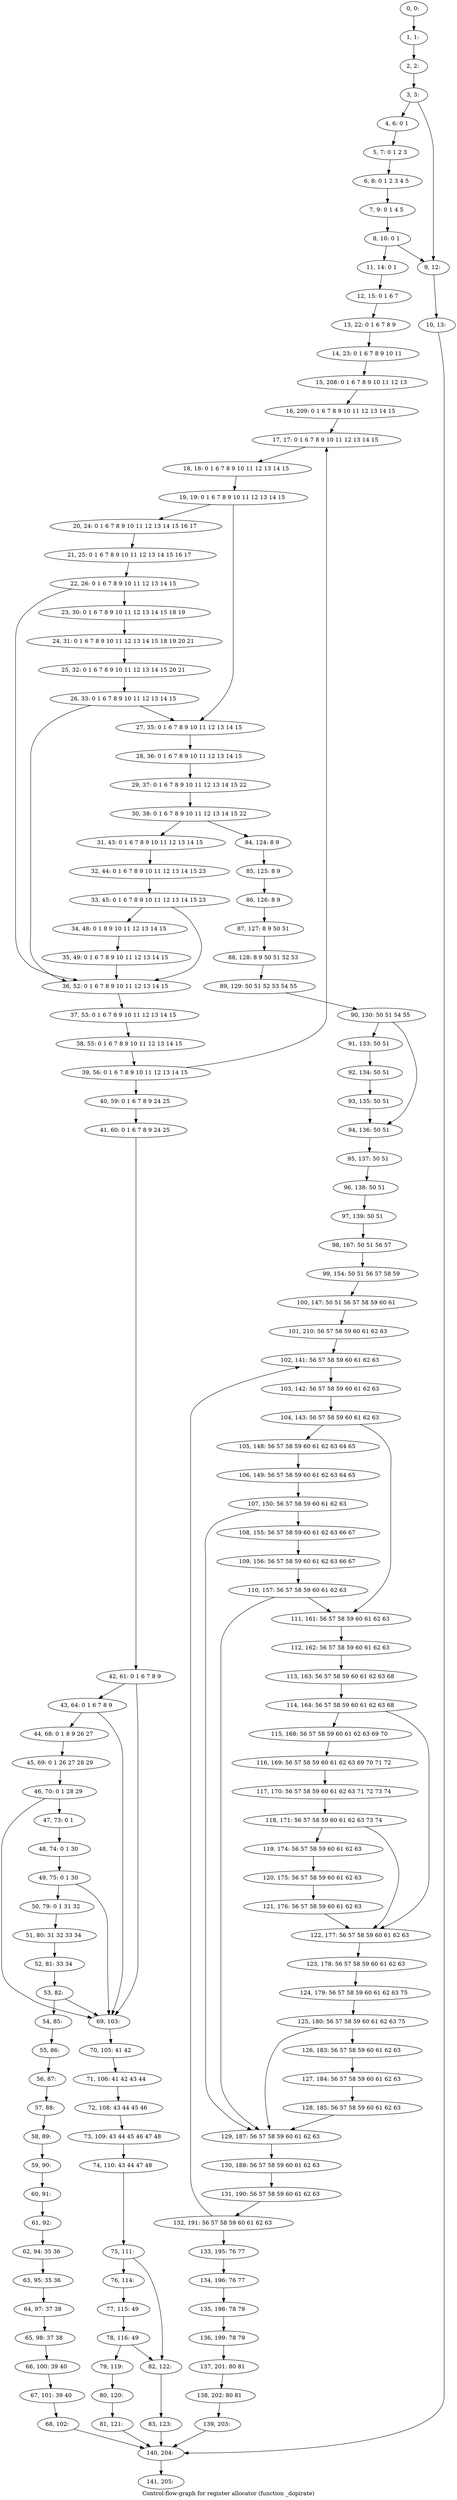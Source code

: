 digraph G {
graph [label="Control-flow-graph for register allocator (function _dopirate)"]
0[label="0, 0: "];
1[label="1, 1: "];
2[label="2, 2: "];
3[label="3, 3: "];
4[label="4, 6: 0 1 "];
5[label="5, 7: 0 1 2 3 "];
6[label="6, 8: 0 1 2 3 4 5 "];
7[label="7, 9: 0 1 4 5 "];
8[label="8, 10: 0 1 "];
9[label="9, 12: "];
10[label="10, 13: "];
11[label="11, 14: 0 1 "];
12[label="12, 15: 0 1 6 7 "];
13[label="13, 22: 0 1 6 7 8 9 "];
14[label="14, 23: 0 1 6 7 8 9 10 11 "];
15[label="15, 208: 0 1 6 7 8 9 10 11 12 13 "];
16[label="16, 209: 0 1 6 7 8 9 10 11 12 13 14 15 "];
17[label="17, 17: 0 1 6 7 8 9 10 11 12 13 14 15 "];
18[label="18, 18: 0 1 6 7 8 9 10 11 12 13 14 15 "];
19[label="19, 19: 0 1 6 7 8 9 10 11 12 13 14 15 "];
20[label="20, 24: 0 1 6 7 8 9 10 11 12 13 14 15 16 17 "];
21[label="21, 25: 0 1 6 7 8 9 10 11 12 13 14 15 16 17 "];
22[label="22, 26: 0 1 6 7 8 9 10 11 12 13 14 15 "];
23[label="23, 30: 0 1 6 7 8 9 10 11 12 13 14 15 18 19 "];
24[label="24, 31: 0 1 6 7 8 9 10 11 12 13 14 15 18 19 20 21 "];
25[label="25, 32: 0 1 6 7 8 9 10 11 12 13 14 15 20 21 "];
26[label="26, 33: 0 1 6 7 8 9 10 11 12 13 14 15 "];
27[label="27, 35: 0 1 6 7 8 9 10 11 12 13 14 15 "];
28[label="28, 36: 0 1 6 7 8 9 10 11 12 13 14 15 "];
29[label="29, 37: 0 1 6 7 8 9 10 11 12 13 14 15 22 "];
30[label="30, 38: 0 1 6 7 8 9 10 11 12 13 14 15 22 "];
31[label="31, 43: 0 1 6 7 8 9 10 11 12 13 14 15 "];
32[label="32, 44: 0 1 6 7 8 9 10 11 12 13 14 15 23 "];
33[label="33, 45: 0 1 6 7 8 9 10 11 12 13 14 15 23 "];
34[label="34, 48: 0 1 8 9 10 11 12 13 14 15 "];
35[label="35, 49: 0 1 6 7 8 9 10 11 12 13 14 15 "];
36[label="36, 52: 0 1 6 7 8 9 10 11 12 13 14 15 "];
37[label="37, 53: 0 1 6 7 8 9 10 11 12 13 14 15 "];
38[label="38, 55: 0 1 6 7 8 9 10 11 12 13 14 15 "];
39[label="39, 56: 0 1 6 7 8 9 10 11 12 13 14 15 "];
40[label="40, 59: 0 1 6 7 8 9 24 25 "];
41[label="41, 60: 0 1 6 7 8 9 24 25 "];
42[label="42, 61: 0 1 6 7 8 9 "];
43[label="43, 64: 0 1 6 7 8 9 "];
44[label="44, 68: 0 1 8 9 26 27 "];
45[label="45, 69: 0 1 26 27 28 29 "];
46[label="46, 70: 0 1 28 29 "];
47[label="47, 73: 0 1 "];
48[label="48, 74: 0 1 30 "];
49[label="49, 75: 0 1 30 "];
50[label="50, 79: 0 1 31 32 "];
51[label="51, 80: 31 32 33 34 "];
52[label="52, 81: 33 34 "];
53[label="53, 82: "];
54[label="54, 85: "];
55[label="55, 86: "];
56[label="56, 87: "];
57[label="57, 88: "];
58[label="58, 89: "];
59[label="59, 90: "];
60[label="60, 91: "];
61[label="61, 92: "];
62[label="62, 94: 35 36 "];
63[label="63, 95: 35 36 "];
64[label="64, 97: 37 38 "];
65[label="65, 98: 37 38 "];
66[label="66, 100: 39 40 "];
67[label="67, 101: 39 40 "];
68[label="68, 102: "];
69[label="69, 103: "];
70[label="70, 105: 41 42 "];
71[label="71, 106: 41 42 43 44 "];
72[label="72, 108: 43 44 45 46 "];
73[label="73, 109: 43 44 45 46 47 48 "];
74[label="74, 110: 43 44 47 48 "];
75[label="75, 111: "];
76[label="76, 114: "];
77[label="77, 115: 49 "];
78[label="78, 116: 49 "];
79[label="79, 119: "];
80[label="80, 120: "];
81[label="81, 121: "];
82[label="82, 122: "];
83[label="83, 123: "];
84[label="84, 124: 8 9 "];
85[label="85, 125: 8 9 "];
86[label="86, 126: 8 9 "];
87[label="87, 127: 8 9 50 51 "];
88[label="88, 128: 8 9 50 51 52 53 "];
89[label="89, 129: 50 51 52 53 54 55 "];
90[label="90, 130: 50 51 54 55 "];
91[label="91, 133: 50 51 "];
92[label="92, 134: 50 51 "];
93[label="93, 135: 50 51 "];
94[label="94, 136: 50 51 "];
95[label="95, 137: 50 51 "];
96[label="96, 138: 50 51 "];
97[label="97, 139: 50 51 "];
98[label="98, 167: 50 51 56 57 "];
99[label="99, 154: 50 51 56 57 58 59 "];
100[label="100, 147: 50 51 56 57 58 59 60 61 "];
101[label="101, 210: 56 57 58 59 60 61 62 63 "];
102[label="102, 141: 56 57 58 59 60 61 62 63 "];
103[label="103, 142: 56 57 58 59 60 61 62 63 "];
104[label="104, 143: 56 57 58 59 60 61 62 63 "];
105[label="105, 148: 56 57 58 59 60 61 62 63 64 65 "];
106[label="106, 149: 56 57 58 59 60 61 62 63 64 65 "];
107[label="107, 150: 56 57 58 59 60 61 62 63 "];
108[label="108, 155: 56 57 58 59 60 61 62 63 66 67 "];
109[label="109, 156: 56 57 58 59 60 61 62 63 66 67 "];
110[label="110, 157: 56 57 58 59 60 61 62 63 "];
111[label="111, 161: 56 57 58 59 60 61 62 63 "];
112[label="112, 162: 56 57 58 59 60 61 62 63 "];
113[label="113, 163: 56 57 58 59 60 61 62 63 68 "];
114[label="114, 164: 56 57 58 59 60 61 62 63 68 "];
115[label="115, 168: 56 57 58 59 60 61 62 63 69 70 "];
116[label="116, 169: 56 57 58 59 60 61 62 63 69 70 71 72 "];
117[label="117, 170: 56 57 58 59 60 61 62 63 71 72 73 74 "];
118[label="118, 171: 56 57 58 59 60 61 62 63 73 74 "];
119[label="119, 174: 56 57 58 59 60 61 62 63 "];
120[label="120, 175: 56 57 58 59 60 61 62 63 "];
121[label="121, 176: 56 57 58 59 60 61 62 63 "];
122[label="122, 177: 56 57 58 59 60 61 62 63 "];
123[label="123, 178: 56 57 58 59 60 61 62 63 "];
124[label="124, 179: 56 57 58 59 60 61 62 63 75 "];
125[label="125, 180: 56 57 58 59 60 61 62 63 75 "];
126[label="126, 183: 56 57 58 59 60 61 62 63 "];
127[label="127, 184: 56 57 58 59 60 61 62 63 "];
128[label="128, 185: 56 57 58 59 60 61 62 63 "];
129[label="129, 187: 56 57 58 59 60 61 62 63 "];
130[label="130, 188: 56 57 58 59 60 61 62 63 "];
131[label="131, 190: 56 57 58 59 60 61 62 63 "];
132[label="132, 191: 56 57 58 59 60 61 62 63 "];
133[label="133, 195: 76 77 "];
134[label="134, 196: 76 77 "];
135[label="135, 198: 78 79 "];
136[label="136, 199: 78 79 "];
137[label="137, 201: 80 81 "];
138[label="138, 202: 80 81 "];
139[label="139, 203: "];
140[label="140, 204: "];
141[label="141, 205: "];
0->1 ;
1->2 ;
2->3 ;
3->4 ;
3->9 ;
4->5 ;
5->6 ;
6->7 ;
7->8 ;
8->9 ;
8->11 ;
9->10 ;
10->140 ;
11->12 ;
12->13 ;
13->14 ;
14->15 ;
15->16 ;
16->17 ;
17->18 ;
18->19 ;
19->20 ;
19->27 ;
20->21 ;
21->22 ;
22->23 ;
22->36 ;
23->24 ;
24->25 ;
25->26 ;
26->27 ;
26->36 ;
27->28 ;
28->29 ;
29->30 ;
30->31 ;
30->84 ;
31->32 ;
32->33 ;
33->34 ;
33->36 ;
34->35 ;
35->36 ;
36->37 ;
37->38 ;
38->39 ;
39->40 ;
39->17 ;
40->41 ;
41->42 ;
42->43 ;
42->69 ;
43->44 ;
43->69 ;
44->45 ;
45->46 ;
46->47 ;
46->69 ;
47->48 ;
48->49 ;
49->50 ;
49->69 ;
50->51 ;
51->52 ;
52->53 ;
53->54 ;
53->69 ;
54->55 ;
55->56 ;
56->57 ;
57->58 ;
58->59 ;
59->60 ;
60->61 ;
61->62 ;
62->63 ;
63->64 ;
64->65 ;
65->66 ;
66->67 ;
67->68 ;
68->140 ;
69->70 ;
70->71 ;
71->72 ;
72->73 ;
73->74 ;
74->75 ;
75->76 ;
75->82 ;
76->77 ;
77->78 ;
78->79 ;
78->82 ;
79->80 ;
80->81 ;
81->140 ;
82->83 ;
83->140 ;
84->85 ;
85->86 ;
86->87 ;
87->88 ;
88->89 ;
89->90 ;
90->91 ;
90->94 ;
91->92 ;
92->93 ;
93->94 ;
94->95 ;
95->96 ;
96->97 ;
97->98 ;
98->99 ;
99->100 ;
100->101 ;
101->102 ;
102->103 ;
103->104 ;
104->105 ;
104->111 ;
105->106 ;
106->107 ;
107->108 ;
107->129 ;
108->109 ;
109->110 ;
110->111 ;
110->129 ;
111->112 ;
112->113 ;
113->114 ;
114->115 ;
114->122 ;
115->116 ;
116->117 ;
117->118 ;
118->119 ;
118->122 ;
119->120 ;
120->121 ;
121->122 ;
122->123 ;
123->124 ;
124->125 ;
125->126 ;
125->129 ;
126->127 ;
127->128 ;
128->129 ;
129->130 ;
130->131 ;
131->132 ;
132->133 ;
132->102 ;
133->134 ;
134->135 ;
135->136 ;
136->137 ;
137->138 ;
138->139 ;
139->140 ;
140->141 ;
}
